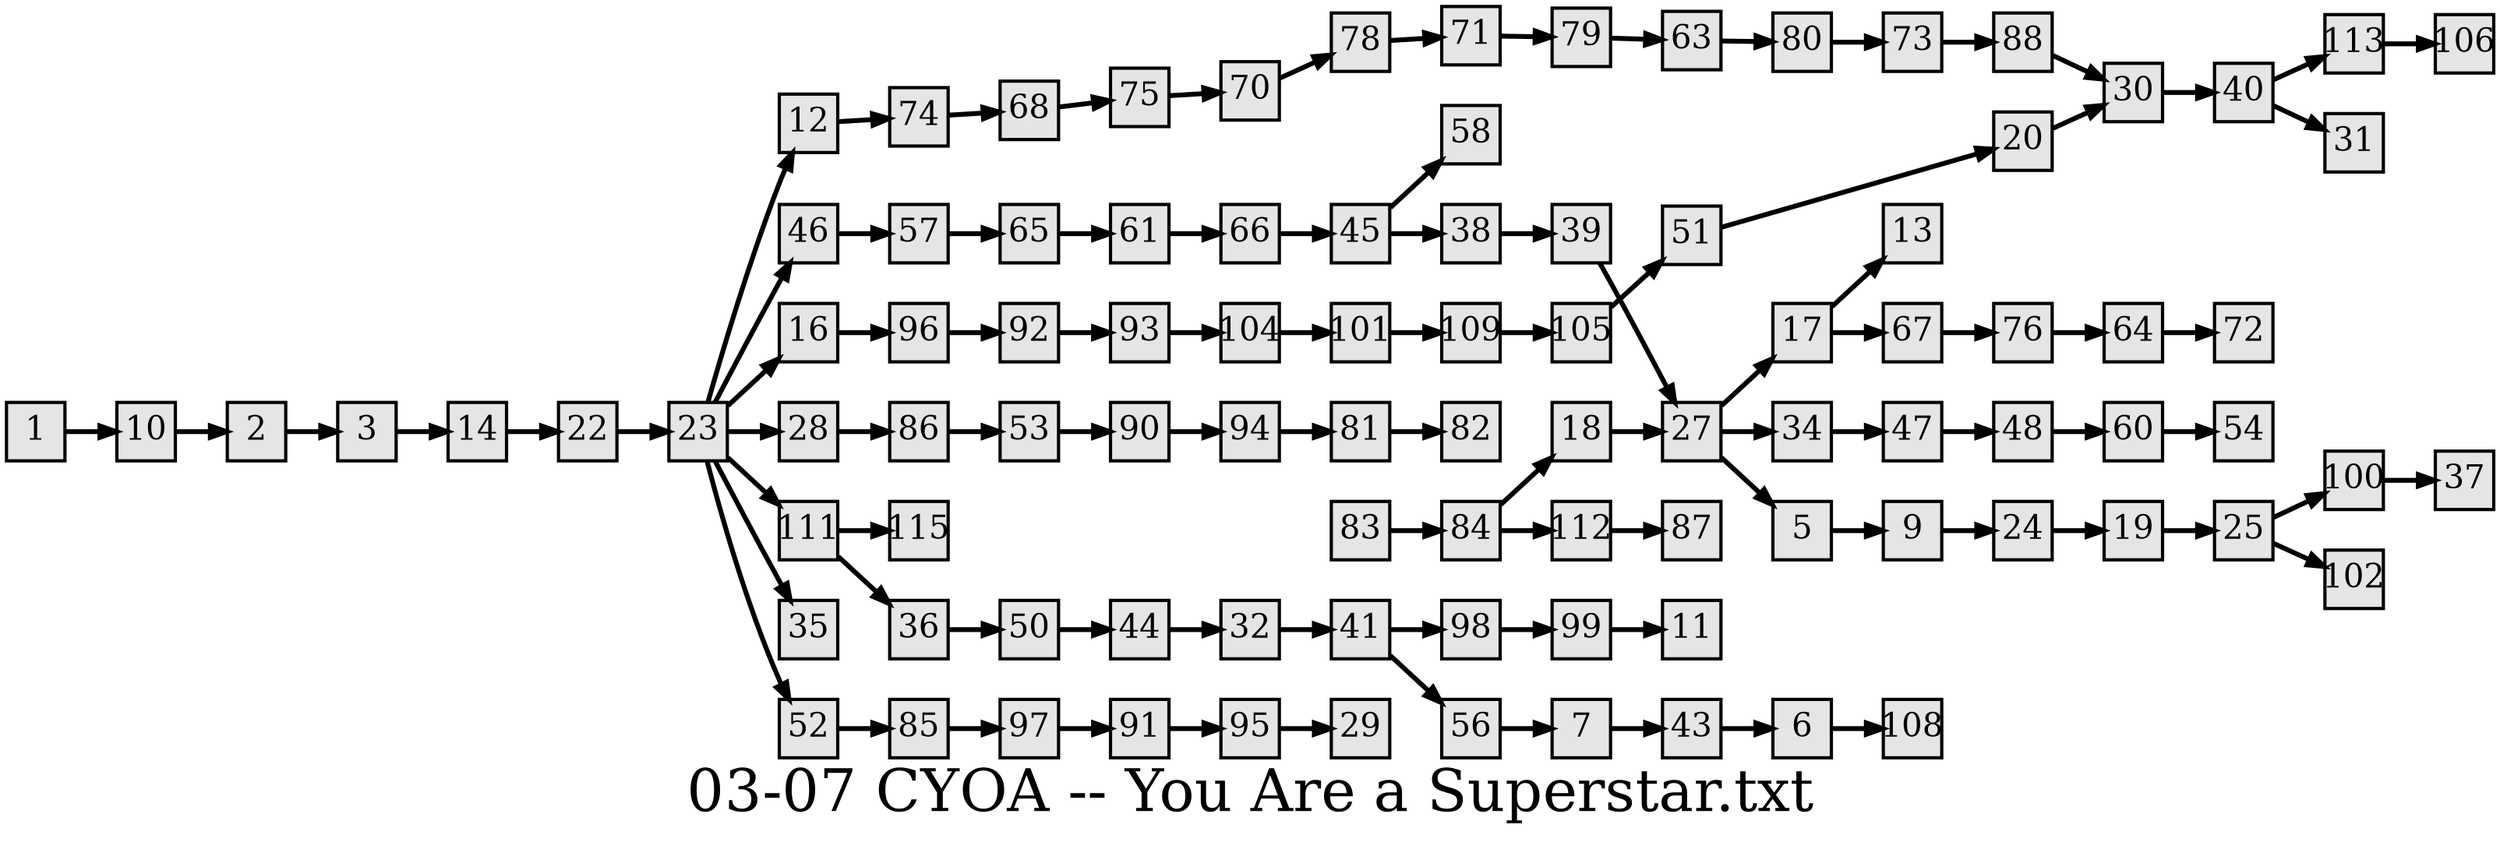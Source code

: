 digraph g{
  graph [ label="03-07 CYOA -- You Are a Superstar.txt" rankdir=LR, ordering=out, fontsize=36, nodesep="0.35", ranksep="0.45"];
  node  [shape=rect, penwidth=2, fontsize=20, style=filled, fillcolor=grey90, margin="0,0", labelfloat=true, regular=true, fixedsize=true];
  edge  [labelfloat=true, penwidth=3, fontsize=12];

  1 -> 10;
  2 -> 3;
  3 -> 14;
  6 -> 108;
  7 -> 43;
  9 -> 24;
  10 -> 2;
  12 -> 74;
  14 -> 22;
  16 -> 96;
  17 -> 13;
  17 -> 67;
  18 -> 27;
  19 -> 25;
  20 -> 30;
  22 -> 23;
  23 -> 12;
  23 -> 46;
  23 -> 16;
  23 -> 28;
  23 -> 111;
  23 -> 35;
  23 -> 52;
  24 -> 19;
  25 -> 100;
  25 -> 102;
  27 -> 17;
  27 -> 34;
  27 -> 5;
  28 -> 86;
  30 -> 40;
  32 -> 41;
  34 -> 47;
  5 -> 9;
  36 -> 50;
  38 -> 39;
  39 -> 27;
  40 -> 113;
  40 -> 31;
  41 -> 98;
  41 -> 56;
  43 -> 6;
  44 -> 32;
  45 -> 58;
  45 -> 38;
  46 -> 57;
  47 -> 48;
  48 -> 60;
  50 -> 44;
  51 -> 20;
  52 -> 85;
  53 -> 90;
  56 -> 7;
  57 -> 65;
  60 -> 54;
  61 -> 66;
  63 -> 80;
  64 -> 72;
  65 -> 61;
  66 -> 45;
  67 -> 76;
  68 -> 75;
  70 -> 78;
  71 -> 79;
  73 -> 88;
  74 -> 68;
  75 -> 70;
  76 -> 64;
  78 -> 71;
  79 -> 63;
  80 -> 73;
  81 -> 82;
  83 -> 84;
  84 -> 18;
  84 -> 112;
  85 -> 97;
  86 -> 53;
  88 -> 30;
  90 -> 94;
  91 -> 95;
  92 -> 93;
  93 -> 104;
  94 -> 81;
  95 -> 29;
  96 -> 92;
  97 -> 91;
  98 -> 99;
  99 -> 11;
  100 -> 37;
  101 -> 109;
  104 -> 101;
  105 -> 51;
  109 -> 105;
  111 -> 115;
  111 -> 36;
  112 -> 87;
  113 -> 106;
  
}

